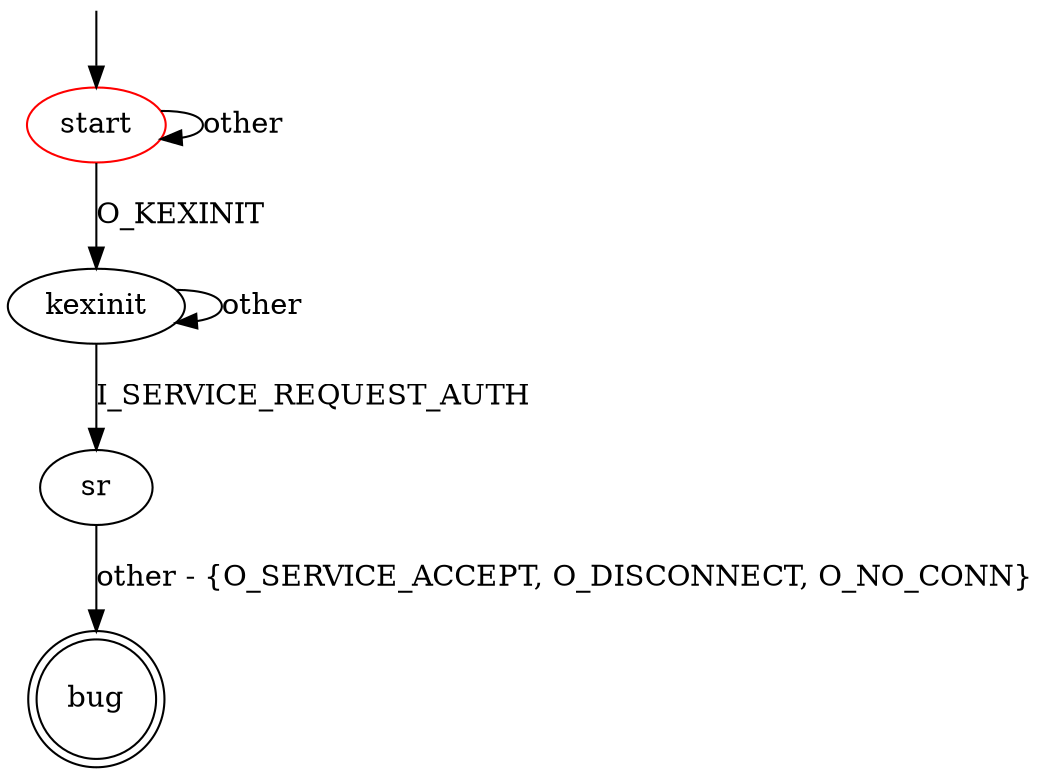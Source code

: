 digraph G {
label=""
start [color="red"]
bug [shape="doublecircle"]

start -> kexinit [label="O_KEXINIT"]
start -> start [label="other"]
kexinit -> sr [label="I_SERVICE_REQUEST_AUTH"]
kexinit -> kexinit [label="other"]
sr -> bug [label="other - {O_SERVICE_ACCEPT, O_DISCONNECT, O_NO_CONN}"]


__start0 [label="" shape="none" width="0" height="0"];
__start0 -> start;
}
